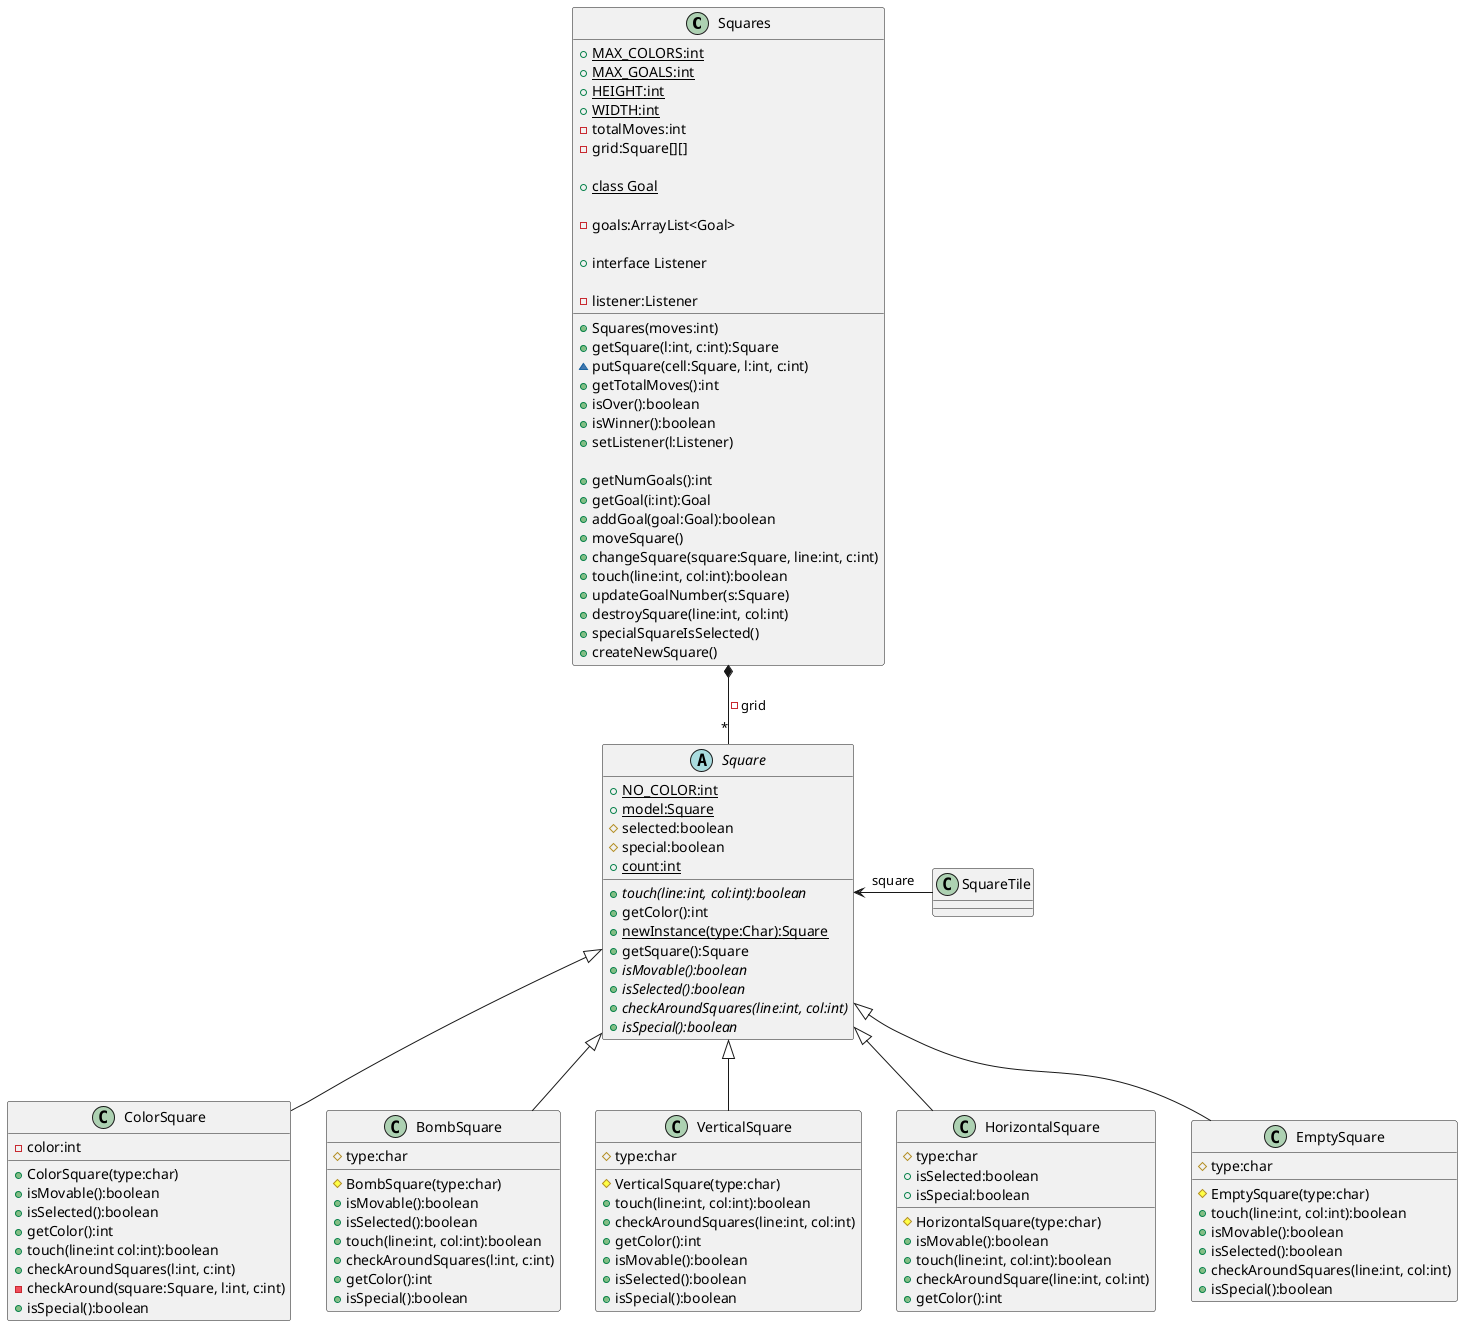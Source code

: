 @startuml


Squares *-- "*" Square : -grid

class Squares {
    +{static}MAX_COLORS:int
    +{static}MAX_GOALS:int
    +{static}HEIGHT:int
    +{static}WIDTH:int
    -totalMoves:int
    -grid:Square[][]
    +Squares(moves:int)
    +getSquare(l:int, c:int):Square
    ~putSquare(cell:Square, l:int, c:int)
    +getTotalMoves():int
    +isOver():boolean
    +isWinner():boolean

    +{static}class Goal

    -goals:ArrayList<Goal>

    +interface Listener

    -listener:Listener
    +setListener(l:Listener)

    +getNumGoals():int
    +getGoal(i:int):Goal
    +addGoal(goal:Goal):boolean
    +moveSquare()
    +changeSquare(square:Square, line:int, c:int)
    +touch(line:int, col:int):boolean
    +updateGoalNumber(s:Square)
    +destroySquare(line:int, col:int)
    +specialSquareIsSelected()
    +createNewSquare()
}

abstract class Square {
    +{static}NO_COLOR:int
    +{static}model:Square
    #selected:boolean
    #special:boolean
    +{static}count:int
    +{abstract}touch(line:int, col:int):boolean
    +getColor():int
    +{static}newInstance(type:Char):Square
    +getSquare():Square
    +{abstract}isMovable():boolean
    +{abstract}isSelected():boolean
    +{abstract}checkAroundSquares(line:int, col:int)
    +{abstract}isSpecial():boolean
}

class ColorSquare {
    -color:int
    +ColorSquare(type:char)
    +isMovable():boolean
    +isSelected():boolean
    +getColor():int
    +touch(line:int col:int):boolean
    +checkAroundSquares(l:int, c:int)
    -checkAround(square:Square, l:int, c:int)
    +isSpecial():boolean
}

class BombSquare {
    #type:char
    #BombSquare(type:char)
    +isMovable():boolean
    +isSelected():boolean
    +touch(line:int, col:int):boolean
    +checkAroundSquares(l:int, c:int)
    +getColor():int
    +isSpecial():boolean
}

class VerticalSquare {
    #type:char
    #VerticalSquare(type:char)
    +touch(line:int, col:int):boolean
    +checkAroundSquares(line:int, col:int)
    +getColor():int
    +isMovable():boolean
    +isSelected():boolean
    +isSpecial():boolean
}

class HorizontalSquare {
    #type:char
    #HorizontalSquare(type:char)
    +isMovable():boolean
    +isSelected:boolean
    +touch(line:int, col:int):boolean
    +checkAroundSquare(line:int, col:int)
    +getColor():int
    +isSpecial:boolean
}

class EmptySquare {
    #type:char
    #EmptySquare(type:char)
    +touch(line:int, col:int):boolean
    +isMovable():boolean
    +isSelected():boolean
    +checkAroundSquares(line:int, col:int)
    +isSpecial():boolean
}

Square <- SquareTile : square

Square <|-- ColorSquare
Square <|-- BombSquare
Square <|-- VerticalSquare
Square <|-- HorizontalSquare
Square <|-- EmptySquare





@enduml